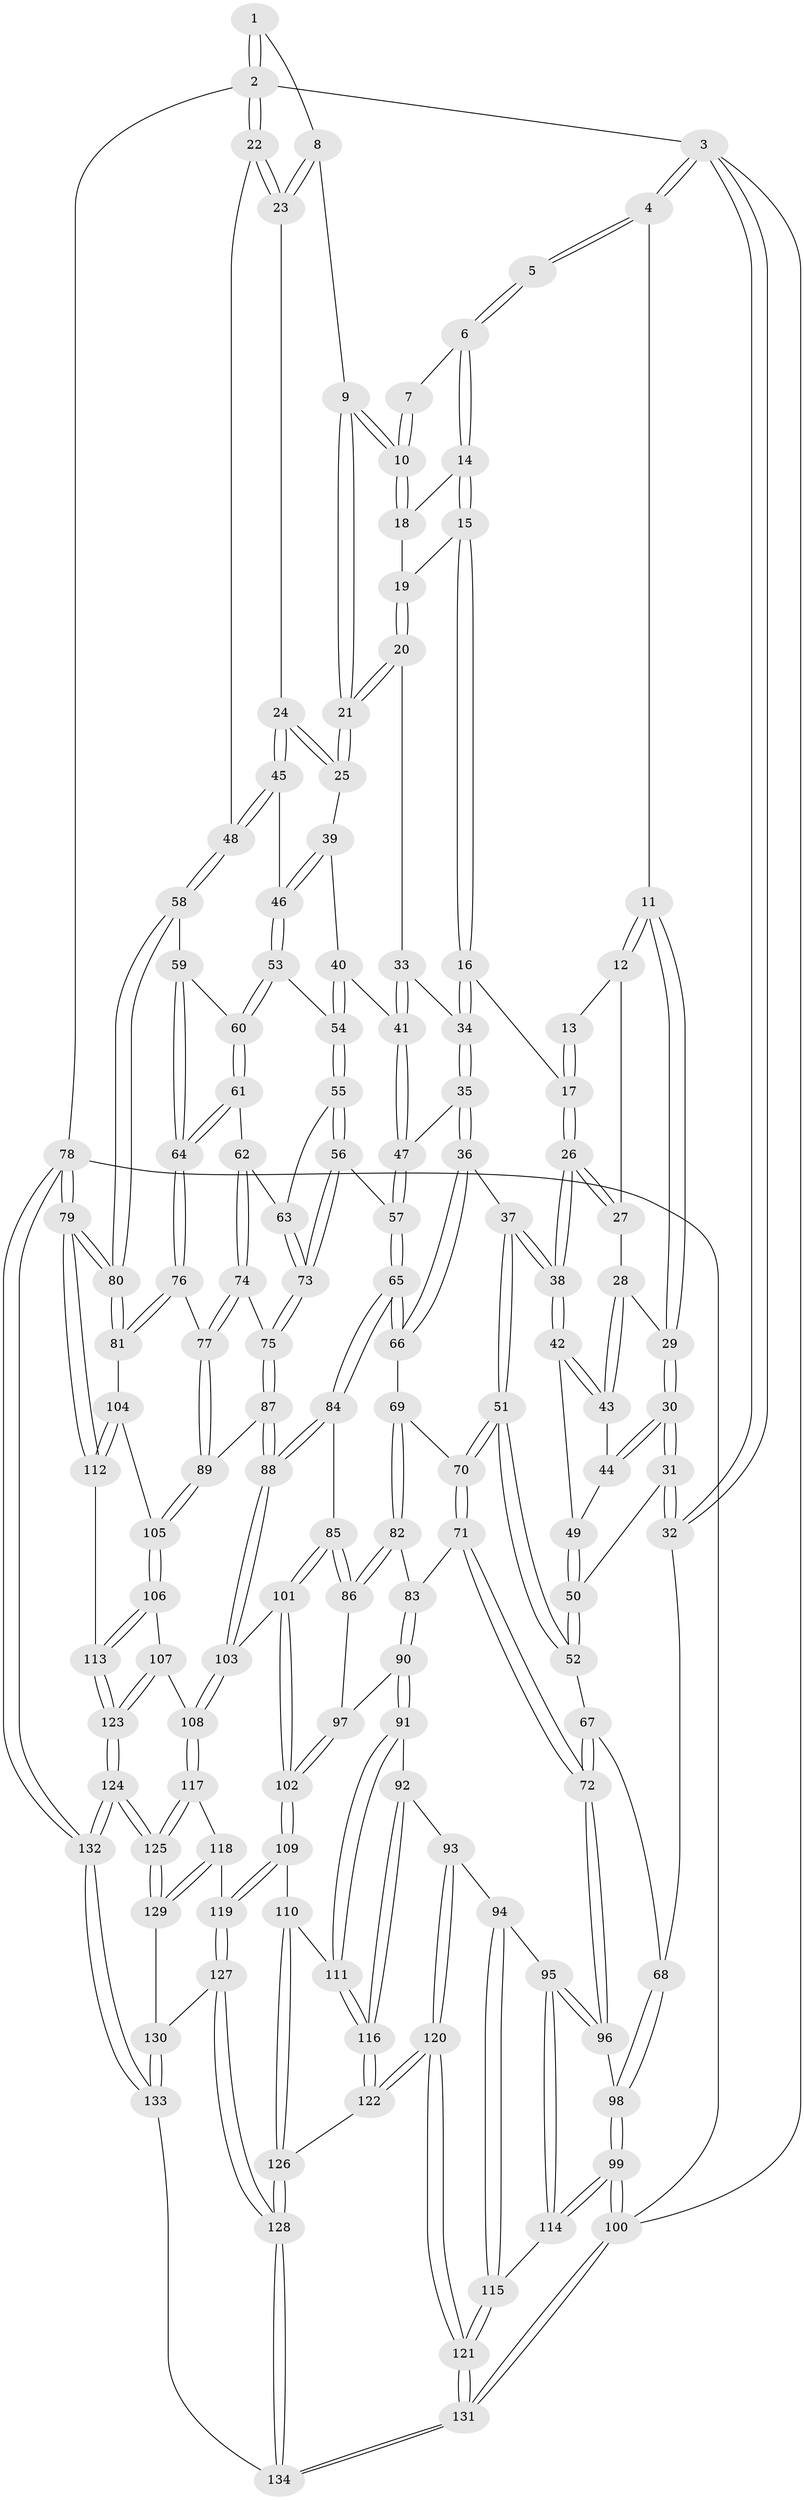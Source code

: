 // coarse degree distribution, {3: 0.07526881720430108, 5: 0.3763440860215054, 2: 0.043010752688172046, 4: 0.3118279569892473, 7: 0.03225806451612903, 6: 0.13978494623655913, 8: 0.010752688172043012, 9: 0.010752688172043012}
// Generated by graph-tools (version 1.1) at 2025/05/03/04/25 22:05:20]
// undirected, 134 vertices, 332 edges
graph export_dot {
graph [start="1"]
  node [color=gray90,style=filled];
  1 [pos="+1+0"];
  2 [pos="+1+0"];
  3 [pos="+0+0"];
  4 [pos="+0+0"];
  5 [pos="+0.30425559264162366+0"];
  6 [pos="+0.46982418965416767+0"];
  7 [pos="+0.7217147139965023+0"];
  8 [pos="+0.8353907047764213+0.11290857682152002"];
  9 [pos="+0.7772323403359129+0.11644962440208396"];
  10 [pos="+0.7586882995057621+0.07229778028257733"];
  11 [pos="+0.13677943382429367+0.13801131224837457"];
  12 [pos="+0.2188745234212238+0.1447486727734653"];
  13 [pos="+0.26637719113628466+0.03270422318664793"];
  14 [pos="+0.47562850464594825+0"];
  15 [pos="+0.4091689359652599+0.1483576962778212"];
  16 [pos="+0.405163392145605+0.16128676928102337"];
  17 [pos="+0.4040118253778222+0.16190893628978045"];
  18 [pos="+0.5816524820160673+0.058612870499283994"];
  19 [pos="+0.5905865558562288+0.10857738083519396"];
  20 [pos="+0.6120687234269188+0.18857037843309446"];
  21 [pos="+0.7367697090233598+0.18916674057503216"];
  22 [pos="+1+0"];
  23 [pos="+0.9380433112274366+0.13848645782270938"];
  24 [pos="+0.8979909417231191+0.2812436346833682"];
  25 [pos="+0.742067344984066+0.20496010429179198"];
  26 [pos="+0.37449273972928393+0.1828737425586919"];
  27 [pos="+0.2339300706574558+0.15531383401653043"];
  28 [pos="+0.22797348362499456+0.25801537858832585"];
  29 [pos="+0.09416295061799287+0.23052688481146413"];
  30 [pos="+0.06684233058373495+0.2769853943111551"];
  31 [pos="+0+0.3295729332100627"];
  32 [pos="+0+0.374794470932226"];
  33 [pos="+0.6046757289768853+0.19425183966914322"];
  34 [pos="+0.5301178200125823+0.2311329823118808"];
  35 [pos="+0.5251588213859764+0.3482823956771096"];
  36 [pos="+0.37758529839955274+0.3985908381737111"];
  37 [pos="+0.32803154872154044+0.38665492388045514"];
  38 [pos="+0.32695430639934175+0.3828226470066499"];
  39 [pos="+0.7406476118486612+0.22415465050945554"];
  40 [pos="+0.7188840942642097+0.3390487739889574"];
  41 [pos="+0.654607254584435+0.3662492083325888"];
  42 [pos="+0.24789898813472866+0.3217850886613554"];
  43 [pos="+0.23763120456076098+0.31294192910154345"];
  44 [pos="+0.11367587421523741+0.29788250624080137"];
  45 [pos="+0.9110478012370512+0.31557846048718496"];
  46 [pos="+0.8746749195435433+0.37307874037394895"];
  47 [pos="+0.601282302756581+0.405511710987008"];
  48 [pos="+1+0.3084740365567372"];
  49 [pos="+0.15519076376154534+0.3670598737148051"];
  50 [pos="+0.18295063093966307+0.4397604849826246"];
  51 [pos="+0.25712028224097816+0.47357056893775695"];
  52 [pos="+0.19774407493699486+0.45425087185410445"];
  53 [pos="+0.8669607630477736+0.38968663327660485"];
  54 [pos="+0.8005431595385315+0.4035476856297451"];
  55 [pos="+0.7990273261730373+0.40680415837018313"];
  56 [pos="+0.6415996892627293+0.5456278971124379"];
  57 [pos="+0.6140350638903568+0.5364927991063925"];
  58 [pos="+1+0.3723937996128404"];
  59 [pos="+0.9036490086101658+0.42926677076419995"];
  60 [pos="+0.8863450282553633+0.4149026446237103"];
  61 [pos="+0.8403990481871626+0.5391446237952502"];
  62 [pos="+0.830840090323444+0.53801260678768"];
  63 [pos="+0.8054317450954216+0.5192643919757601"];
  64 [pos="+1+0.6264443020764054"];
  65 [pos="+0.5936609839125498+0.5478011751496557"];
  66 [pos="+0.4852880731974998+0.5517770719044515"];
  67 [pos="+0.09331484448895623+0.48420107032027065"];
  68 [pos="+0+0.46763201381974595"];
  69 [pos="+0.45157292164743873+0.5840185063394964"];
  70 [pos="+0.25509263692092593+0.5314518657183677"];
  71 [pos="+0.23102063511396356+0.6030051718488036"];
  72 [pos="+0.16616206897016675+0.6430243860400767"];
  73 [pos="+0.6542437863799127+0.5549110077315327"];
  74 [pos="+0.8038509550897651+0.578801622340841"];
  75 [pos="+0.6886115253259678+0.5996033372694219"];
  76 [pos="+1+0.628843684672064"];
  77 [pos="+0.8425187423569656+0.694256961131569"];
  78 [pos="+1+1"];
  79 [pos="+1+0.8903302242173179"];
  80 [pos="+1+0.6575262787209708"];
  81 [pos="+1+0.6343800096469991"];
  82 [pos="+0.43086725593831143+0.6362904621302271"];
  83 [pos="+0.29022329408473563+0.649172886418775"];
  84 [pos="+0.5672839043941804+0.6623906529382985"];
  85 [pos="+0.48385692167658284+0.7272027633934053"];
  86 [pos="+0.44469517985151186+0.6954208722210459"];
  87 [pos="+0.7158967387350944+0.6552936275217291"];
  88 [pos="+0.6376090201930814+0.7737075379049149"];
  89 [pos="+0.825395514161239+0.7049217264370582"];
  90 [pos="+0.3330349592047787+0.7487525595113389"];
  91 [pos="+0.3127016039379474+0.8000365156089592"];
  92 [pos="+0.22249075557575337+0.8039998291936633"];
  93 [pos="+0.17945257214845475+0.7967930169590727"];
  94 [pos="+0.16689933166934+0.7804338027952128"];
  95 [pos="+0.15707528651211983+0.7620423336471365"];
  96 [pos="+0.16267524710655237+0.6458280495791041"];
  97 [pos="+0.3634919168636967+0.7416193673896794"];
  98 [pos="+0+0.5760199011678246"];
  99 [pos="+0+0.7910711375910204"];
  100 [pos="+0+1"];
  101 [pos="+0.4957833943852691+0.7726425173932197"];
  102 [pos="+0.46841862268847784+0.8234246730887286"];
  103 [pos="+0.6356392526360827+0.7882305526705369"];
  104 [pos="+0.908606108020007+0.796870862665693"];
  105 [pos="+0.8161859832777132+0.754411365871602"];
  106 [pos="+0.8058938876968268+0.7852657770302834"];
  107 [pos="+0.7021576568312644+0.8246249837805882"];
  108 [pos="+0.6470281578041475+0.8119353607575468"];
  109 [pos="+0.4564615497728116+0.8635401396531961"];
  110 [pos="+0.341780355862838+0.8415494699393161"];
  111 [pos="+0.33445633291176136+0.8346094833680623"];
  112 [pos="+0.9254833707272292+0.8987938471393677"];
  113 [pos="+0.8704586587019194+0.9093413576741036"];
  114 [pos="+0+0.8104493367240372"];
  115 [pos="+0.039929054015170405+0.8827911559276365"];
  116 [pos="+0.2597765332679261+0.9019484839336124"];
  117 [pos="+0.621361280089786+0.8632064237960031"];
  118 [pos="+0.4829088442209189+0.8888000036248108"];
  119 [pos="+0.45705926074252956+0.8648704729499604"];
  120 [pos="+0.14982931013573117+0.9614002251214386"];
  121 [pos="+0.1435044283532728+0.9695791610843151"];
  122 [pos="+0.2503359440933085+0.9337001512265501"];
  123 [pos="+0.7873192128863732+1"];
  124 [pos="+0.7194565014371875+1"];
  125 [pos="+0.6369903345264576+1"];
  126 [pos="+0.3244912259425586+0.9580296442240889"];
  127 [pos="+0.3625449758634974+0.9862149653668812"];
  128 [pos="+0.3499011470833765+0.9957247267840065"];
  129 [pos="+0.4927861034012607+0.9211459772215526"];
  130 [pos="+0.47682794539919365+0.9719345355092492"];
  131 [pos="+0.06818328979138631+1"];
  132 [pos="+0.7166553973558845+1"];
  133 [pos="+0.5144096433076962+1"];
  134 [pos="+0.3318074579224475+1"];
  1 -- 2;
  1 -- 2;
  1 -- 8;
  2 -- 3;
  2 -- 22;
  2 -- 22;
  2 -- 78;
  3 -- 4;
  3 -- 4;
  3 -- 32;
  3 -- 32;
  3 -- 100;
  4 -- 5;
  4 -- 5;
  4 -- 11;
  5 -- 6;
  5 -- 6;
  6 -- 7;
  6 -- 14;
  6 -- 14;
  7 -- 10;
  7 -- 10;
  8 -- 9;
  8 -- 23;
  8 -- 23;
  9 -- 10;
  9 -- 10;
  9 -- 21;
  9 -- 21;
  10 -- 18;
  10 -- 18;
  11 -- 12;
  11 -- 12;
  11 -- 29;
  11 -- 29;
  12 -- 13;
  12 -- 27;
  13 -- 17;
  13 -- 17;
  14 -- 15;
  14 -- 15;
  14 -- 18;
  15 -- 16;
  15 -- 16;
  15 -- 19;
  16 -- 17;
  16 -- 34;
  16 -- 34;
  17 -- 26;
  17 -- 26;
  18 -- 19;
  19 -- 20;
  19 -- 20;
  20 -- 21;
  20 -- 21;
  20 -- 33;
  21 -- 25;
  21 -- 25;
  22 -- 23;
  22 -- 23;
  22 -- 48;
  23 -- 24;
  24 -- 25;
  24 -- 25;
  24 -- 45;
  24 -- 45;
  25 -- 39;
  26 -- 27;
  26 -- 27;
  26 -- 38;
  26 -- 38;
  27 -- 28;
  28 -- 29;
  28 -- 43;
  28 -- 43;
  29 -- 30;
  29 -- 30;
  30 -- 31;
  30 -- 31;
  30 -- 44;
  30 -- 44;
  31 -- 32;
  31 -- 32;
  31 -- 50;
  32 -- 68;
  33 -- 34;
  33 -- 41;
  33 -- 41;
  34 -- 35;
  34 -- 35;
  35 -- 36;
  35 -- 36;
  35 -- 47;
  36 -- 37;
  36 -- 66;
  36 -- 66;
  37 -- 38;
  37 -- 38;
  37 -- 51;
  37 -- 51;
  38 -- 42;
  38 -- 42;
  39 -- 40;
  39 -- 46;
  39 -- 46;
  40 -- 41;
  40 -- 54;
  40 -- 54;
  41 -- 47;
  41 -- 47;
  42 -- 43;
  42 -- 43;
  42 -- 49;
  43 -- 44;
  44 -- 49;
  45 -- 46;
  45 -- 48;
  45 -- 48;
  46 -- 53;
  46 -- 53;
  47 -- 57;
  47 -- 57;
  48 -- 58;
  48 -- 58;
  49 -- 50;
  49 -- 50;
  50 -- 52;
  50 -- 52;
  51 -- 52;
  51 -- 52;
  51 -- 70;
  51 -- 70;
  52 -- 67;
  53 -- 54;
  53 -- 60;
  53 -- 60;
  54 -- 55;
  54 -- 55;
  55 -- 56;
  55 -- 56;
  55 -- 63;
  56 -- 57;
  56 -- 73;
  56 -- 73;
  57 -- 65;
  57 -- 65;
  58 -- 59;
  58 -- 80;
  58 -- 80;
  59 -- 60;
  59 -- 64;
  59 -- 64;
  60 -- 61;
  60 -- 61;
  61 -- 62;
  61 -- 64;
  61 -- 64;
  62 -- 63;
  62 -- 74;
  62 -- 74;
  63 -- 73;
  63 -- 73;
  64 -- 76;
  64 -- 76;
  65 -- 66;
  65 -- 66;
  65 -- 84;
  65 -- 84;
  66 -- 69;
  67 -- 68;
  67 -- 72;
  67 -- 72;
  68 -- 98;
  68 -- 98;
  69 -- 70;
  69 -- 82;
  69 -- 82;
  70 -- 71;
  70 -- 71;
  71 -- 72;
  71 -- 72;
  71 -- 83;
  72 -- 96;
  72 -- 96;
  73 -- 75;
  73 -- 75;
  74 -- 75;
  74 -- 77;
  74 -- 77;
  75 -- 87;
  75 -- 87;
  76 -- 77;
  76 -- 81;
  76 -- 81;
  77 -- 89;
  77 -- 89;
  78 -- 79;
  78 -- 79;
  78 -- 132;
  78 -- 132;
  78 -- 100;
  79 -- 80;
  79 -- 80;
  79 -- 112;
  79 -- 112;
  80 -- 81;
  80 -- 81;
  81 -- 104;
  82 -- 83;
  82 -- 86;
  82 -- 86;
  83 -- 90;
  83 -- 90;
  84 -- 85;
  84 -- 88;
  84 -- 88;
  85 -- 86;
  85 -- 86;
  85 -- 101;
  85 -- 101;
  86 -- 97;
  87 -- 88;
  87 -- 88;
  87 -- 89;
  88 -- 103;
  88 -- 103;
  89 -- 105;
  89 -- 105;
  90 -- 91;
  90 -- 91;
  90 -- 97;
  91 -- 92;
  91 -- 111;
  91 -- 111;
  92 -- 93;
  92 -- 116;
  92 -- 116;
  93 -- 94;
  93 -- 120;
  93 -- 120;
  94 -- 95;
  94 -- 115;
  94 -- 115;
  95 -- 96;
  95 -- 96;
  95 -- 114;
  95 -- 114;
  96 -- 98;
  97 -- 102;
  97 -- 102;
  98 -- 99;
  98 -- 99;
  99 -- 100;
  99 -- 100;
  99 -- 114;
  99 -- 114;
  100 -- 131;
  100 -- 131;
  101 -- 102;
  101 -- 102;
  101 -- 103;
  102 -- 109;
  102 -- 109;
  103 -- 108;
  103 -- 108;
  104 -- 105;
  104 -- 112;
  104 -- 112;
  105 -- 106;
  105 -- 106;
  106 -- 107;
  106 -- 113;
  106 -- 113;
  107 -- 108;
  107 -- 123;
  107 -- 123;
  108 -- 117;
  108 -- 117;
  109 -- 110;
  109 -- 119;
  109 -- 119;
  110 -- 111;
  110 -- 126;
  110 -- 126;
  111 -- 116;
  111 -- 116;
  112 -- 113;
  113 -- 123;
  113 -- 123;
  114 -- 115;
  115 -- 121;
  115 -- 121;
  116 -- 122;
  116 -- 122;
  117 -- 118;
  117 -- 125;
  117 -- 125;
  118 -- 119;
  118 -- 129;
  118 -- 129;
  119 -- 127;
  119 -- 127;
  120 -- 121;
  120 -- 121;
  120 -- 122;
  120 -- 122;
  121 -- 131;
  121 -- 131;
  122 -- 126;
  123 -- 124;
  123 -- 124;
  124 -- 125;
  124 -- 125;
  124 -- 132;
  124 -- 132;
  125 -- 129;
  125 -- 129;
  126 -- 128;
  126 -- 128;
  127 -- 128;
  127 -- 128;
  127 -- 130;
  128 -- 134;
  128 -- 134;
  129 -- 130;
  130 -- 133;
  130 -- 133;
  131 -- 134;
  131 -- 134;
  132 -- 133;
  132 -- 133;
  133 -- 134;
}
